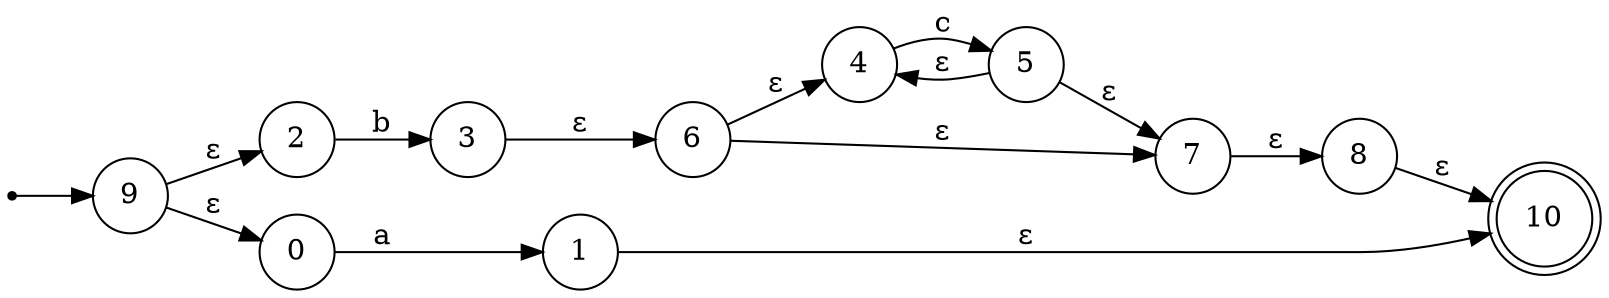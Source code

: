 digraph Automate {
  rankdir=LR;
  node [shape=circle];
  start [shape=point];
  start -> 9;
  10 [shape=doublecircle];
  9 -> 2 [label="ε"];
  9 -> 0 [label="ε"];
  2 -> 3 [label="b"];
  0 -> 1 [label="a"];
  3 -> 6 [label="ε"];
  1 -> 10 [label="ε"];
  6 -> 4 [label="ε"];
  6 -> 7 [label="ε"];
  4 -> 5 [label="c"];
  7 -> 8 [label="ε"];
  5 -> 4 [label="ε"];
  5 -> 7 [label="ε"];
  8 -> 10 [label="ε"];
}
